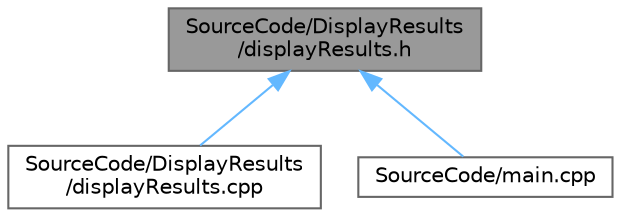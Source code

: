digraph "SourceCode/DisplayResults/displayResults.h"
{
 // LATEX_PDF_SIZE
  bgcolor="transparent";
  edge [fontname=Helvetica,fontsize=10,labelfontname=Helvetica,labelfontsize=10];
  node [fontname=Helvetica,fontsize=10,shape=box,height=0.2,width=0.4];
  Node1 [id="Node000001",label="SourceCode/DisplayResults\l/displayResults.h",height=0.2,width=0.4,color="gray40", fillcolor="grey60", style="filled", fontcolor="black",tooltip="This file contains the declaration of the function to display the results of the algorithms."];
  Node1 -> Node2 [id="edge1_Node000001_Node000002",dir="back",color="steelblue1",style="solid",tooltip=" "];
  Node2 [id="Node000002",label="SourceCode/DisplayResults\l/displayResults.cpp",height=0.2,width=0.4,color="grey40", fillcolor="white", style="filled",URL="$displayResults_8cpp.html",tooltip="This file contains the implementation of the function to display the results of the algorithms declar..."];
  Node1 -> Node3 [id="edge2_Node000001_Node000003",dir="back",color="steelblue1",style="solid",tooltip=" "];
  Node3 [id="Node000003",label="SourceCode/main.cpp",height=0.2,width=0.4,color="grey40", fillcolor="white", style="filled",URL="$main_8cpp.html",tooltip=" "];
}
